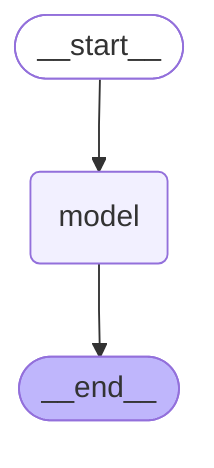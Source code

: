 ---
config:
  flowchart:
    curve: linear
---
graph TD;
	__start__([<p>__start__</p>]):::first
	model(model)
	__end__([<p>__end__</p>]):::last
	__start__ --> model;
	model --> __end__;
	classDef default fill:#f2f0ff,line-height:1.2
	classDef first fill-opacity:0
	classDef last fill:#bfb6fc